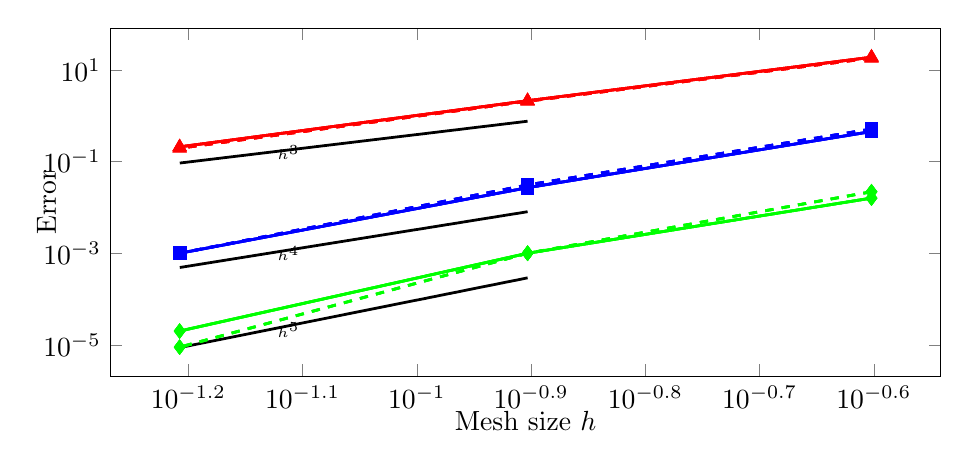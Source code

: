\begin{tikzpicture}%
\begin{axis}[xmode=log,ymode=log,height=6cm,mark options={solid},xlabel={Mesh size $h$},ylabel={Error},ylabel style={yshift=-0.4cm},xlabel style={yshift=0.2cm},width=1\textwidth]%
\addplot[mark=diamond*,color=green,line width=1pt,solid] coordinates {%
(0.25,0.016)%
(0.125,0.001)%
(0.062,2.003e-05)%
};%
%
%
\addplot[mark=square*,color=blue,line width=1pt,solid] coordinates {%
(0.25,0.454)%
(0.125,0.027)%
(0.062,0.001)%
};%
%
%
\addplot[mark=triangle*,color=red,line width=1pt,solid] coordinates {%
(0.25,19.011)%
(0.125,2.134)%
(0.062,0.21)%
};%
%
%
\addplot[mark=diamond*,color=green,line width=1pt,solid] coordinates {%
(0.25,0.016)%
(0.125,0.001)%
(0.062,2.003e-05)%
};%
%
%
\addplot[yshift=-0.2cm,draw=black,domain={0.125:0.062},forget plot,samples=100,line width=1pt]{21.007*x^5}node[right, pos=0.75] {\tiny{$h^5$}};%
%
%
\addplot[mark=square*,color=blue,line width=1pt,solid] coordinates {%
(0.25,0.454)%
(0.125,0.027)%
(0.062,0.001)%
};%
%
%
\addplot[yshift=-0.2cm,draw=black,domain={0.125:0.062},forget plot,samples=100,line width=1pt]{72.93*x^4}node[right, pos=0.75] {\tiny{$h^4$}};%
%
%
\addplot[mark=triangle*,color=red,line width=1pt,solid] coordinates {%
(0.25,19.011)%
(0.125,2.134)%
(0.062,0.21)%
};%
%
%
\addplot[yshift=-0.2cm,draw=black,domain={0.125:0.062},forget plot,samples=100,line width=1pt]{861.452*x^3}node[right, pos=0.75] {\tiny{$h^3$}};%
%
%
\addplot[mark=diamond*,color=green,line width=1pt,solid] coordinates {%
(0.25,0.016)%
(0.125,0.001)%
(0.062,2.003e-05)%
};%
%
%
\addplot[mark=square*,color=blue,line width=1pt,solid] coordinates {%
(0.25,0.454)%
(0.125,0.027)%
(0.062,0.001)%
};%
%
%
\addplot[mark=triangle*,color=red,line width=1pt,solid] coordinates {%
(0.25,19.011)%
(0.125,2.134)%
(0.062,0.21)%
};%
%
%
\addplot[mark=diamond*,color=green,line width=1pt,dashed] coordinates {%
(0.25,0.022)%
(0.125,0.001)%
(0.062,8.927e-06)%
};%
%
%
\addplot[mark=square*,color=blue,line width=1pt,dashed] coordinates {%
(0.25,0.514)%
(0.125,0.031)%
(0.062,0.001)%
};%
%
%
\addplot[mark=triangle*,color=red,line width=1pt,dashed] coordinates {%
(0.25,18.166)%
(0.125,2.079)%
(0.062,0.196)%
};%
%
%
\addplot[mark=diamond*,color=green,line width=1pt,dashed] coordinates {%
(0.25,0.022)%
(0.125,0.001)%
(0.062,8.927e-06)%
};%
%
%
\addplot[mark=square*,color=blue,line width=1pt,dashed] coordinates {%
(0.25,0.514)%
(0.125,0.031)%
(0.062,0.001)%
};%
%
%
\addplot[mark=triangle*,color=red,line width=1pt,dashed] coordinates {%
(0.25,18.166)%
(0.125,2.079)%
(0.062,0.196)%
};%
%
%
\addplot[mark=diamond*,color=green,line width=1pt,dashed] coordinates {%
(0.25,0.022)%
(0.125,0.001)%
(0.062,8.927e-06)%
};%
%
%
\addplot[mark=square*,color=blue,line width=1pt,dashed] coordinates {%
(0.25,0.514)%
(0.125,0.031)%
(0.062,0.001)%
};%
%
%
\addplot[mark=triangle*,color=red,line width=1pt,dashed] coordinates {%
(0.25,18.166)%
(0.125,2.079)%
(0.062,0.196)%
};%
%
%
\end{axis}%
\end{tikzpicture}%
